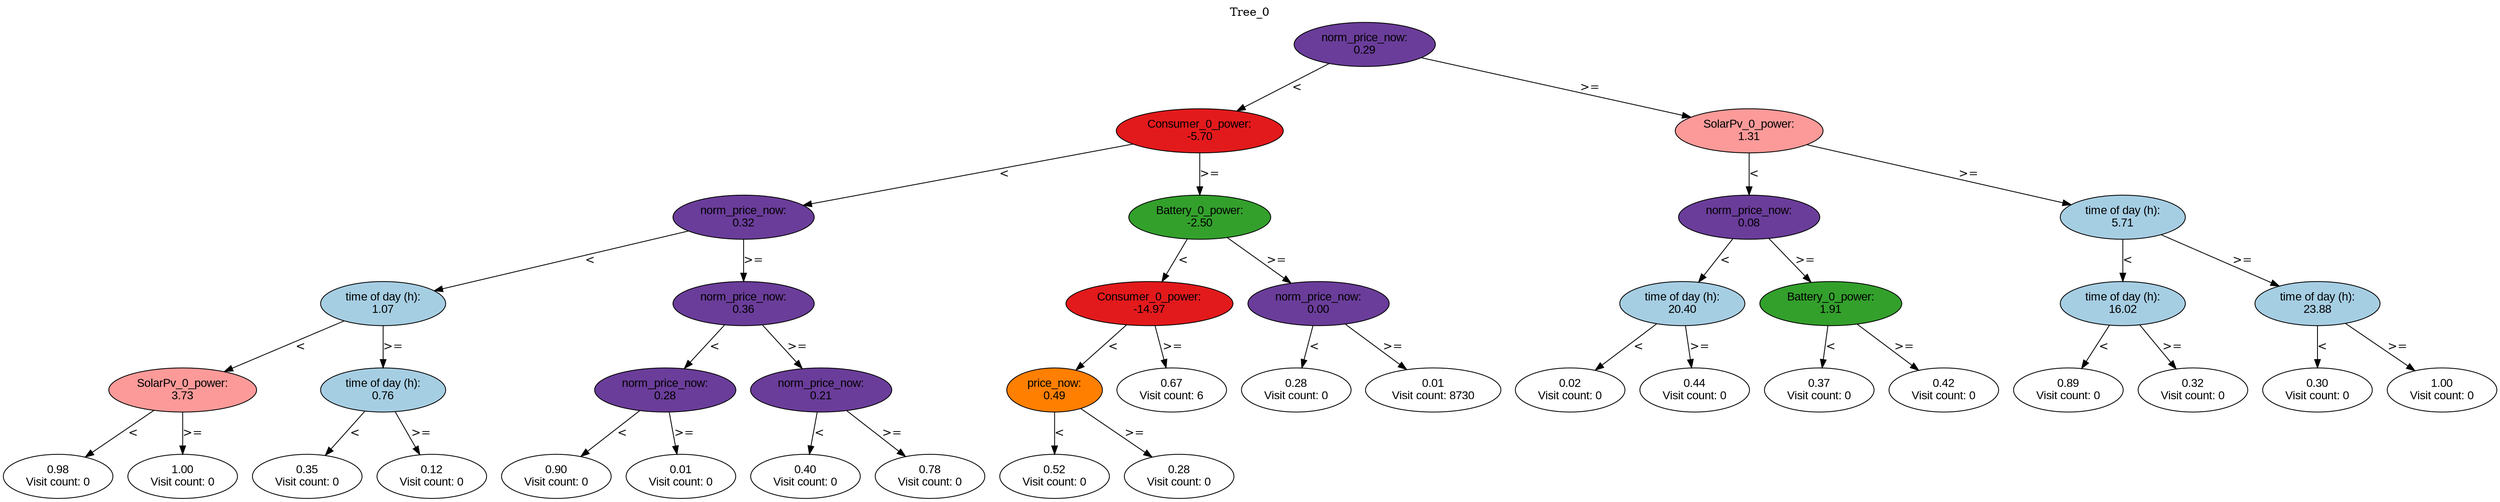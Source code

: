 digraph BST {
    node [fontname="Arial" style=filled colorscheme=paired12];
    0 [ label = "norm_price_now:
0.29" fillcolor=10];
    1 [ label = "Consumer_0_power:
-5.70" fillcolor=6];
    2 [ label = "norm_price_now:
0.32" fillcolor=10];
    3 [ label = "time of day (h):
1.07" fillcolor=1];
    4 [ label = "SolarPv_0_power:
3.73" fillcolor=5];
    5 [ label = "0.98
Visit count: 0" fillcolor=white];
    6 [ label = "1.00
Visit count: 0" fillcolor=white];
    7 [ label = "time of day (h):
0.76" fillcolor=1];
    8 [ label = "0.35
Visit count: 0" fillcolor=white];
    9 [ label = "0.12
Visit count: 0" fillcolor=white];
    10 [ label = "norm_price_now:
0.36" fillcolor=10];
    11 [ label = "norm_price_now:
0.28" fillcolor=10];
    12 [ label = "0.90
Visit count: 0" fillcolor=white];
    13 [ label = "0.01
Visit count: 0" fillcolor=white];
    14 [ label = "norm_price_now:
0.21" fillcolor=10];
    15 [ label = "0.40
Visit count: 0" fillcolor=white];
    16 [ label = "0.78
Visit count: 0" fillcolor=white];
    17 [ label = "Battery_0_power:
-2.50" fillcolor=4];
    18 [ label = "Consumer_0_power:
-14.97" fillcolor=6];
    19 [ label = "price_now:
0.49" fillcolor=8];
    20 [ label = "0.52
Visit count: 0" fillcolor=white];
    21 [ label = "0.28
Visit count: 0" fillcolor=white];
    22 [ label = "0.67
Visit count: 6" fillcolor=white];
    23 [ label = "norm_price_now:
0.00" fillcolor=10];
    24 [ label = "0.28
Visit count: 0" fillcolor=white];
    25 [ label = "0.01
Visit count: 8730" fillcolor=white];
    26 [ label = "SolarPv_0_power:
1.31" fillcolor=5];
    27 [ label = "norm_price_now:
0.08" fillcolor=10];
    28 [ label = "time of day (h):
20.40" fillcolor=1];
    29 [ label = "0.02
Visit count: 0" fillcolor=white];
    30 [ label = "0.44
Visit count: 0" fillcolor=white];
    31 [ label = "Battery_0_power:
1.91" fillcolor=4];
    32 [ label = "0.37
Visit count: 0" fillcolor=white];
    33 [ label = "0.42
Visit count: 0" fillcolor=white];
    34 [ label = "time of day (h):
5.71" fillcolor=1];
    35 [ label = "time of day (h):
16.02" fillcolor=1];
    36 [ label = "0.89
Visit count: 0" fillcolor=white];
    37 [ label = "0.32
Visit count: 0" fillcolor=white];
    38 [ label = "time of day (h):
23.88" fillcolor=1];
    39 [ label = "0.30
Visit count: 0" fillcolor=white];
    40 [ label = "1.00
Visit count: 0" fillcolor=white];

    0  -> 1[ label = "<"];
    0  -> 26[ label = ">="];
    1  -> 2[ label = "<"];
    1  -> 17[ label = ">="];
    2  -> 3[ label = "<"];
    2  -> 10[ label = ">="];
    3  -> 4[ label = "<"];
    3  -> 7[ label = ">="];
    4  -> 5[ label = "<"];
    4  -> 6[ label = ">="];
    7  -> 8[ label = "<"];
    7  -> 9[ label = ">="];
    10  -> 11[ label = "<"];
    10  -> 14[ label = ">="];
    11  -> 12[ label = "<"];
    11  -> 13[ label = ">="];
    14  -> 15[ label = "<"];
    14  -> 16[ label = ">="];
    17  -> 18[ label = "<"];
    17  -> 23[ label = ">="];
    18  -> 19[ label = "<"];
    18  -> 22[ label = ">="];
    19  -> 20[ label = "<"];
    19  -> 21[ label = ">="];
    23  -> 24[ label = "<"];
    23  -> 25[ label = ">="];
    26  -> 27[ label = "<"];
    26  -> 34[ label = ">="];
    27  -> 28[ label = "<"];
    27  -> 31[ label = ">="];
    28  -> 29[ label = "<"];
    28  -> 30[ label = ">="];
    31  -> 32[ label = "<"];
    31  -> 33[ label = ">="];
    34  -> 35[ label = "<"];
    34  -> 38[ label = ">="];
    35  -> 36[ label = "<"];
    35  -> 37[ label = ">="];
    38  -> 39[ label = "<"];
    38  -> 40[ label = ">="];

    labelloc="t";
    label="Tree_0";
}